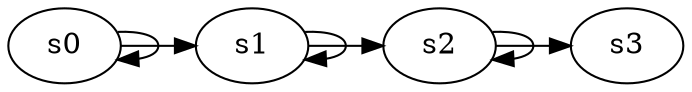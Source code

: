 digraph game_0053_chain_4 {
    s0 [name="s0", player=0];
    s1 [name="s1", player=1];
    s2 [name="s2", player=0, target=1];
    s3 [name="s3", player=1];

    s0 -> s1 [constraint="time == 0 || time == 11 || time == 19"];
    s1 -> s2 [constraint="time == 9"];
    s2 -> s3 [constraint="time % 4 == 2"];
    s0 -> s0 [constraint="time % 3 == 0"];
    s1 -> s1 [constraint="time % 3 == 0"];
    s2 -> s2 [constraint="time % 2 == 0"];
}

